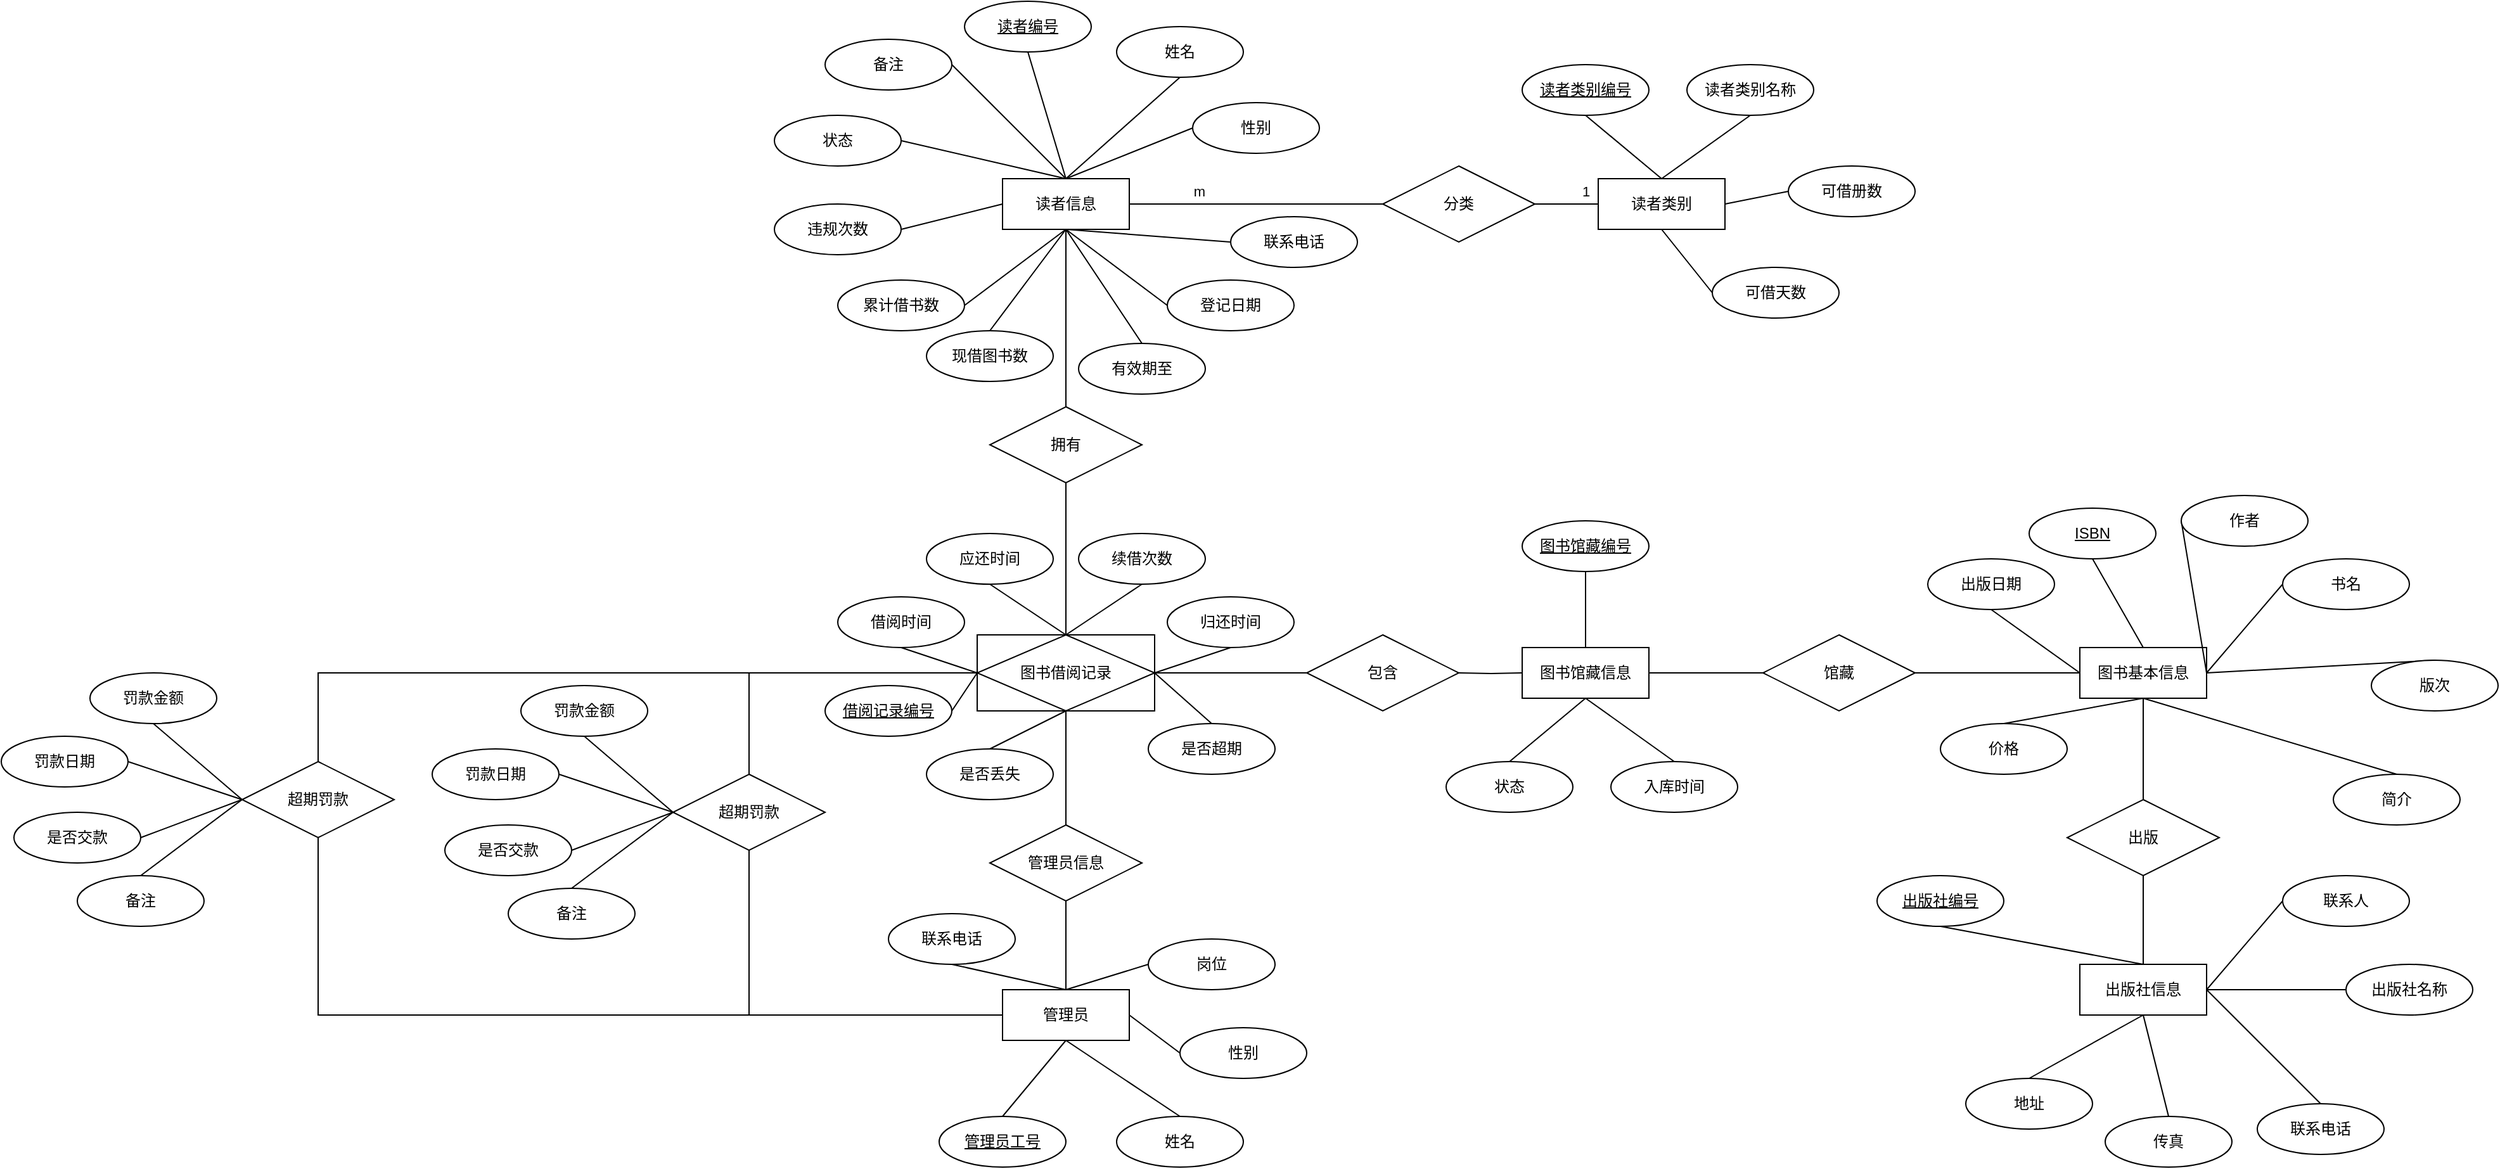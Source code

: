 <mxfile version="22.0.8" type="github">
  <diagram id="R2lEEEUBdFMjLlhIrx00" name="Page-1">
    <mxGraphModel dx="2385" dy="833" grid="1" gridSize="10" guides="1" tooltips="1" connect="1" arrows="1" fold="1" page="1" pageScale="1" pageWidth="850" pageHeight="1100" math="0" shadow="0" extFonts="Permanent Marker^https://fonts.googleapis.com/css?family=Permanent+Marker">
      <root>
        <mxCell id="0" />
        <mxCell id="1" parent="0" />
        <mxCell id="UUBswNinvHV-n9F3zUPU-14" style="edgeStyle=orthogonalEdgeStyle;rounded=0;orthogonalLoop=1;jettySize=auto;html=1;exitX=0.5;exitY=1;exitDx=0;exitDy=0;entryX=0.5;entryY=0;entryDx=0;entryDy=0;endArrow=none;endFill=0;" parent="1" source="UUBswNinvHV-n9F3zUPU-1" target="UUBswNinvHV-n9F3zUPU-7" edge="1">
          <mxGeometry relative="1" as="geometry">
            <mxPoint x="360" y="290" as="targetPoint" />
          </mxGeometry>
        </mxCell>
        <mxCell id="UUBswNinvHV-n9F3zUPU-20" style="edgeStyle=orthogonalEdgeStyle;rounded=0;orthogonalLoop=1;jettySize=auto;html=1;exitX=1;exitY=0.5;exitDx=0;exitDy=0;entryX=0;entryY=0.5;entryDx=0;entryDy=0;endArrow=none;endFill=0;" parent="1" source="UUBswNinvHV-n9F3zUPU-1" target="UUBswNinvHV-n9F3zUPU-10" edge="1">
          <mxGeometry relative="1" as="geometry" />
        </mxCell>
        <mxCell id="v0DrafONalcWk9p2pyet-10" value="m" style="edgeLabel;html=1;align=center;verticalAlign=middle;resizable=0;points=[];" parent="UUBswNinvHV-n9F3zUPU-20" vertex="1" connectable="0">
          <mxGeometry x="-0.369" y="-1" relative="1" as="geometry">
            <mxPoint x="-8" y="-11" as="offset" />
          </mxGeometry>
        </mxCell>
        <mxCell id="UUBswNinvHV-n9F3zUPU-1" value="读者信息" style="whiteSpace=wrap;html=1;align=center;" parent="1" vertex="1">
          <mxGeometry x="310" y="200" width="100" height="40" as="geometry" />
        </mxCell>
        <mxCell id="UUBswNinvHV-n9F3zUPU-2" value="读者类别" style="whiteSpace=wrap;html=1;align=center;" parent="1" vertex="1">
          <mxGeometry x="780" y="200" width="100" height="40" as="geometry" />
        </mxCell>
        <mxCell id="UUBswNinvHV-n9F3zUPU-4" value="图书基本信息" style="whiteSpace=wrap;html=1;align=center;" parent="1" vertex="1">
          <mxGeometry x="1160" y="570" width="100" height="40" as="geometry" />
        </mxCell>
        <mxCell id="_ayOVga4STQOzdCGKLwu-93" style="edgeStyle=orthogonalEdgeStyle;rounded=0;orthogonalLoop=1;jettySize=auto;html=1;exitX=0;exitY=0.5;exitDx=0;exitDy=0;entryX=0.5;entryY=1;entryDx=0;entryDy=0;endArrow=none;endFill=0;" edge="1" parent="1" source="UUBswNinvHV-n9F3zUPU-5" target="_ayOVga4STQOzdCGKLwu-83">
          <mxGeometry relative="1" as="geometry" />
        </mxCell>
        <mxCell id="UUBswNinvHV-n9F3zUPU-5" value="管理员" style="whiteSpace=wrap;html=1;align=center;" parent="1" vertex="1">
          <mxGeometry x="310" y="840" width="100" height="40" as="geometry" />
        </mxCell>
        <mxCell id="UUBswNinvHV-n9F3zUPU-15" style="edgeStyle=orthogonalEdgeStyle;rounded=0;orthogonalLoop=1;jettySize=auto;html=1;exitX=0.5;exitY=1;exitDx=0;exitDy=0;entryX=0.5;entryY=0;entryDx=0;entryDy=0;endArrow=none;endFill=0;" parent="1" source="UUBswNinvHV-n9F3zUPU-7" edge="1">
          <mxGeometry relative="1" as="geometry">
            <mxPoint x="360" y="570" as="targetPoint" />
          </mxGeometry>
        </mxCell>
        <mxCell id="UUBswNinvHV-n9F3zUPU-7" value="拥有" style="shape=rhombus;perimeter=rhombusPerimeter;whiteSpace=wrap;html=1;align=center;" parent="1" vertex="1">
          <mxGeometry x="300" y="380" width="120" height="60" as="geometry" />
        </mxCell>
        <mxCell id="UUBswNinvHV-n9F3zUPU-17" style="edgeStyle=orthogonalEdgeStyle;rounded=0;orthogonalLoop=1;jettySize=auto;html=1;exitX=0.5;exitY=1;exitDx=0;exitDy=0;entryX=0.5;entryY=0;entryDx=0;entryDy=0;endArrow=none;endFill=0;" parent="1" source="UUBswNinvHV-n9F3zUPU-8" target="UUBswNinvHV-n9F3zUPU-5" edge="1">
          <mxGeometry relative="1" as="geometry" />
        </mxCell>
        <mxCell id="UUBswNinvHV-n9F3zUPU-8" value="管理员信息" style="shape=rhombus;perimeter=rhombusPerimeter;whiteSpace=wrap;html=1;align=center;" parent="1" vertex="1">
          <mxGeometry x="300" y="710" width="120" height="60" as="geometry" />
        </mxCell>
        <mxCell id="_ayOVga4STQOzdCGKLwu-38" style="edgeStyle=orthogonalEdgeStyle;rounded=0;orthogonalLoop=1;jettySize=auto;html=1;exitX=1;exitY=0.5;exitDx=0;exitDy=0;entryX=0;entryY=0.5;entryDx=0;entryDy=0;endArrow=none;endFill=0;" edge="1" parent="1" target="_ayOVga4STQOzdCGKLwu-23">
          <mxGeometry relative="1" as="geometry">
            <mxPoint x="670" y="590" as="sourcePoint" />
          </mxGeometry>
        </mxCell>
        <mxCell id="UUBswNinvHV-n9F3zUPU-9" value="包含" style="shape=rhombus;perimeter=rhombusPerimeter;whiteSpace=wrap;html=1;align=center;" parent="1" vertex="1">
          <mxGeometry x="550" y="560" width="120" height="60" as="geometry" />
        </mxCell>
        <mxCell id="UUBswNinvHV-n9F3zUPU-21" style="edgeStyle=orthogonalEdgeStyle;rounded=0;orthogonalLoop=1;jettySize=auto;html=1;exitX=1;exitY=0.5;exitDx=0;exitDy=0;entryX=0;entryY=0.5;entryDx=0;entryDy=0;endArrow=none;endFill=0;" parent="1" source="UUBswNinvHV-n9F3zUPU-10" target="UUBswNinvHV-n9F3zUPU-2" edge="1">
          <mxGeometry relative="1" as="geometry" />
        </mxCell>
        <mxCell id="v0DrafONalcWk9p2pyet-9" value="1" style="edgeLabel;html=1;align=center;verticalAlign=middle;resizable=0;points=[];" parent="UUBswNinvHV-n9F3zUPU-21" vertex="1" connectable="0">
          <mxGeometry x="-0.152" y="-2" relative="1" as="geometry">
            <mxPoint x="19" y="-12" as="offset" />
          </mxGeometry>
        </mxCell>
        <mxCell id="UUBswNinvHV-n9F3zUPU-10" value="分类" style="shape=rhombus;perimeter=rhombusPerimeter;whiteSpace=wrap;html=1;align=center;" parent="1" vertex="1">
          <mxGeometry x="610" y="190" width="120" height="60" as="geometry" />
        </mxCell>
        <mxCell id="_ayOVga4STQOzdCGKLwu-78" style="edgeStyle=orthogonalEdgeStyle;rounded=0;orthogonalLoop=1;jettySize=auto;html=1;exitX=0.5;exitY=1;exitDx=0;exitDy=0;entryX=0;entryY=0.5;entryDx=0;entryDy=0;endArrow=none;endFill=0;" edge="1" parent="1" source="UUBswNinvHV-n9F3zUPU-11" target="UUBswNinvHV-n9F3zUPU-5">
          <mxGeometry relative="1" as="geometry" />
        </mxCell>
        <mxCell id="UUBswNinvHV-n9F3zUPU-11" value="超期罚款" style="shape=rhombus;perimeter=rhombusPerimeter;whiteSpace=wrap;html=1;align=center;" parent="1" vertex="1">
          <mxGeometry x="50" y="670" width="120" height="60" as="geometry" />
        </mxCell>
        <mxCell id="v0DrafONalcWk9p2pyet-30" style="rounded=0;orthogonalLoop=1;jettySize=auto;html=1;exitX=0.5;exitY=1;exitDx=0;exitDy=0;entryX=0.5;entryY=0;entryDx=0;entryDy=0;endArrow=none;endFill=0;" parent="1" source="v0DrafONalcWk9p2pyet-1" target="UUBswNinvHV-n9F3zUPU-1" edge="1">
          <mxGeometry relative="1" as="geometry" />
        </mxCell>
        <mxCell id="v0DrafONalcWk9p2pyet-1" value="读者编号" style="ellipse;whiteSpace=wrap;html=1;align=center;fontStyle=4;" parent="1" vertex="1">
          <mxGeometry x="280" y="60" width="100" height="40" as="geometry" />
        </mxCell>
        <mxCell id="v0DrafONalcWk9p2pyet-32" style="rounded=0;orthogonalLoop=1;jettySize=auto;html=1;exitX=0.5;exitY=1;exitDx=0;exitDy=0;entryX=0.5;entryY=0;entryDx=0;entryDy=0;endArrow=none;endFill=0;" parent="1" source="v0DrafONalcWk9p2pyet-2" target="UUBswNinvHV-n9F3zUPU-2" edge="1">
          <mxGeometry relative="1" as="geometry" />
        </mxCell>
        <mxCell id="v0DrafONalcWk9p2pyet-2" value="读者类别编号" style="ellipse;whiteSpace=wrap;html=1;align=center;fontStyle=4;" parent="1" vertex="1">
          <mxGeometry x="720" y="110" width="100" height="40" as="geometry" />
        </mxCell>
        <mxCell id="v0DrafONalcWk9p2pyet-48" style="rounded=0;orthogonalLoop=1;jettySize=auto;html=1;exitX=0.5;exitY=0;exitDx=0;exitDy=0;endArrow=none;endFill=0;" parent="1" source="v0DrafONalcWk9p2pyet-3" edge="1">
          <mxGeometry relative="1" as="geometry">
            <mxPoint x="360" y="880" as="targetPoint" />
          </mxGeometry>
        </mxCell>
        <mxCell id="v0DrafONalcWk9p2pyet-3" value="管理员工号" style="ellipse;whiteSpace=wrap;html=1;align=center;fontStyle=4;" parent="1" vertex="1">
          <mxGeometry x="260" y="940" width="100" height="40" as="geometry" />
        </mxCell>
        <mxCell id="v0DrafONalcWk9p2pyet-35" style="rounded=0;orthogonalLoop=1;jettySize=auto;html=1;exitX=0.5;exitY=1;exitDx=0;exitDy=0;entryX=0.5;entryY=0;entryDx=0;entryDy=0;endArrow=none;endFill=0;" parent="1" source="v0DrafONalcWk9p2pyet-4" target="UUBswNinvHV-n9F3zUPU-4" edge="1">
          <mxGeometry relative="1" as="geometry" />
        </mxCell>
        <mxCell id="v0DrafONalcWk9p2pyet-4" value="ISBN" style="ellipse;whiteSpace=wrap;html=1;align=center;fontStyle=4;" parent="1" vertex="1">
          <mxGeometry x="1120" y="460" width="100" height="40" as="geometry" />
        </mxCell>
        <mxCell id="_ayOVga4STQOzdCGKLwu-99" style="rounded=0;orthogonalLoop=1;jettySize=auto;html=1;exitX=1;exitY=0.5;exitDx=0;exitDy=0;entryX=0;entryY=0.5;entryDx=0;entryDy=0;endArrow=none;endFill=0;" edge="1" parent="1" source="v0DrafONalcWk9p2pyet-6" target="_ayOVga4STQOzdCGKLwu-71">
          <mxGeometry relative="1" as="geometry" />
        </mxCell>
        <mxCell id="v0DrafONalcWk9p2pyet-6" value="借阅记录编号" style="ellipse;whiteSpace=wrap;html=1;align=center;fontStyle=4;" parent="1" vertex="1">
          <mxGeometry x="170" y="600" width="100" height="40" as="geometry" />
        </mxCell>
        <mxCell id="v0DrafONalcWk9p2pyet-31" style="rounded=0;orthogonalLoop=1;jettySize=auto;html=1;exitX=0.5;exitY=1;exitDx=0;exitDy=0;endArrow=none;endFill=0;" parent="1" source="v0DrafONalcWk9p2pyet-11" edge="1">
          <mxGeometry relative="1" as="geometry">
            <mxPoint x="360" y="200" as="targetPoint" />
          </mxGeometry>
        </mxCell>
        <mxCell id="v0DrafONalcWk9p2pyet-11" value="姓名" style="ellipse;whiteSpace=wrap;html=1;align=center;" parent="1" vertex="1">
          <mxGeometry x="400" y="80" width="100" height="40" as="geometry" />
        </mxCell>
        <mxCell id="v0DrafONalcWk9p2pyet-33" style="rounded=0;orthogonalLoop=1;jettySize=auto;html=1;exitX=0.5;exitY=1;exitDx=0;exitDy=0;endArrow=none;endFill=0;" parent="1" source="v0DrafONalcWk9p2pyet-12" edge="1">
          <mxGeometry relative="1" as="geometry">
            <mxPoint x="830" y="200" as="targetPoint" />
          </mxGeometry>
        </mxCell>
        <mxCell id="v0DrafONalcWk9p2pyet-12" value="读者类别名称" style="ellipse;whiteSpace=wrap;html=1;align=center;" parent="1" vertex="1">
          <mxGeometry x="850" y="110" width="100" height="40" as="geometry" />
        </mxCell>
        <mxCell id="v0DrafONalcWk9p2pyet-34" style="rounded=0;orthogonalLoop=1;jettySize=auto;html=1;exitX=0;exitY=0.5;exitDx=0;exitDy=0;entryX=0.5;entryY=1;entryDx=0;entryDy=0;endArrow=none;endFill=0;" parent="1" source="v0DrafONalcWk9p2pyet-13" target="UUBswNinvHV-n9F3zUPU-2" edge="1">
          <mxGeometry relative="1" as="geometry" />
        </mxCell>
        <mxCell id="v0DrafONalcWk9p2pyet-13" value="可借天数" style="ellipse;whiteSpace=wrap;html=1;align=center;" parent="1" vertex="1">
          <mxGeometry x="870" y="270" width="100" height="40" as="geometry" />
        </mxCell>
        <mxCell id="v0DrafONalcWk9p2pyet-47" style="rounded=0;orthogonalLoop=1;jettySize=auto;html=1;exitX=0.5;exitY=0;exitDx=0;exitDy=0;entryX=0.5;entryY=1;entryDx=0;entryDy=0;endArrow=none;endFill=0;" parent="1" source="v0DrafONalcWk9p2pyet-14" target="UUBswNinvHV-n9F3zUPU-5" edge="1">
          <mxGeometry relative="1" as="geometry" />
        </mxCell>
        <mxCell id="v0DrafONalcWk9p2pyet-14" value="姓名" style="ellipse;whiteSpace=wrap;html=1;align=center;" parent="1" vertex="1">
          <mxGeometry x="400" y="940" width="100" height="40" as="geometry" />
        </mxCell>
        <mxCell id="v0DrafONalcWk9p2pyet-36" style="rounded=0;orthogonalLoop=1;jettySize=auto;html=1;exitX=0;exitY=0.5;exitDx=0;exitDy=0;entryX=1;entryY=0.5;entryDx=0;entryDy=0;endArrow=none;endFill=0;" parent="1" source="v0DrafONalcWk9p2pyet-15" target="UUBswNinvHV-n9F3zUPU-4" edge="1">
          <mxGeometry relative="1" as="geometry" />
        </mxCell>
        <mxCell id="v0DrafONalcWk9p2pyet-15" value="作者" style="ellipse;whiteSpace=wrap;html=1;align=center;" parent="1" vertex="1">
          <mxGeometry x="1240" y="450" width="100" height="40" as="geometry" />
        </mxCell>
        <mxCell id="v0DrafONalcWk9p2pyet-37" style="rounded=0;orthogonalLoop=1;jettySize=auto;html=1;exitX=0;exitY=0.5;exitDx=0;exitDy=0;endArrow=none;endFill=0;" parent="1" source="v0DrafONalcWk9p2pyet-16" edge="1">
          <mxGeometry relative="1" as="geometry">
            <mxPoint x="1260" y="590" as="targetPoint" />
          </mxGeometry>
        </mxCell>
        <mxCell id="v0DrafONalcWk9p2pyet-16" value="书名" style="ellipse;whiteSpace=wrap;html=1;align=center;" parent="1" vertex="1">
          <mxGeometry x="1320" y="500" width="100" height="40" as="geometry" />
        </mxCell>
        <mxCell id="v0DrafONalcWk9p2pyet-38" style="rounded=0;orthogonalLoop=1;jettySize=auto;html=1;exitX=0.5;exitY=0;exitDx=0;exitDy=0;endArrow=none;endFill=0;" parent="1" source="v0DrafONalcWk9p2pyet-17" edge="1">
          <mxGeometry relative="1" as="geometry">
            <mxPoint x="1260" y="590" as="targetPoint" />
          </mxGeometry>
        </mxCell>
        <mxCell id="v0DrafONalcWk9p2pyet-17" value="版次" style="ellipse;whiteSpace=wrap;html=1;align=center;" parent="1" vertex="1">
          <mxGeometry x="1390" y="580" width="100" height="40" as="geometry" />
        </mxCell>
        <mxCell id="v0DrafONalcWk9p2pyet-39" style="rounded=0;orthogonalLoop=1;jettySize=auto;html=1;exitX=0.5;exitY=0;exitDx=0;exitDy=0;entryX=0.5;entryY=1;entryDx=0;entryDy=0;endArrow=none;endFill=0;" parent="1" source="v0DrafONalcWk9p2pyet-18" target="UUBswNinvHV-n9F3zUPU-4" edge="1">
          <mxGeometry relative="1" as="geometry" />
        </mxCell>
        <mxCell id="v0DrafONalcWk9p2pyet-18" value="简介" style="ellipse;whiteSpace=wrap;html=1;align=center;" parent="1" vertex="1">
          <mxGeometry x="1360" y="670" width="100" height="40" as="geometry" />
        </mxCell>
        <mxCell id="v0DrafONalcWk9p2pyet-40" style="rounded=0;orthogonalLoop=1;jettySize=auto;html=1;exitX=0.5;exitY=0;exitDx=0;exitDy=0;endArrow=none;endFill=0;" parent="1" source="v0DrafONalcWk9p2pyet-19" edge="1">
          <mxGeometry relative="1" as="geometry">
            <mxPoint x="1210" y="610" as="targetPoint" />
          </mxGeometry>
        </mxCell>
        <mxCell id="v0DrafONalcWk9p2pyet-19" value="价格" style="ellipse;whiteSpace=wrap;html=1;align=center;" parent="1" vertex="1">
          <mxGeometry x="1050" y="630" width="100" height="40" as="geometry" />
        </mxCell>
        <mxCell id="_ayOVga4STQOzdCGKLwu-100" style="rounded=0;orthogonalLoop=1;jettySize=auto;html=1;exitX=0.5;exitY=1;exitDx=0;exitDy=0;endArrow=none;endFill=0;" edge="1" parent="1" source="v0DrafONalcWk9p2pyet-22">
          <mxGeometry relative="1" as="geometry">
            <mxPoint x="290" y="590" as="targetPoint" />
          </mxGeometry>
        </mxCell>
        <mxCell id="v0DrafONalcWk9p2pyet-22" value="借阅时间" style="ellipse;whiteSpace=wrap;html=1;align=center;" parent="1" vertex="1">
          <mxGeometry x="180" y="530" width="100" height="40" as="geometry" />
        </mxCell>
        <mxCell id="_ayOVga4STQOzdCGKLwu-94" style="rounded=0;orthogonalLoop=1;jettySize=auto;html=1;exitX=0.5;exitY=1;exitDx=0;exitDy=0;entryX=0.5;entryY=0;entryDx=0;entryDy=0;endArrow=none;endFill=0;" edge="1" parent="1" source="v0DrafONalcWk9p2pyet-23" target="_ayOVga4STQOzdCGKLwu-71">
          <mxGeometry relative="1" as="geometry" />
        </mxCell>
        <mxCell id="v0DrafONalcWk9p2pyet-23" value="应还时间" style="ellipse;whiteSpace=wrap;html=1;align=center;" parent="1" vertex="1">
          <mxGeometry x="250" y="480" width="100" height="40" as="geometry" />
        </mxCell>
        <mxCell id="_ayOVga4STQOzdCGKLwu-96" style="rounded=0;orthogonalLoop=1;jettySize=auto;html=1;exitX=0.5;exitY=1;exitDx=0;exitDy=0;entryX=1;entryY=0.5;entryDx=0;entryDy=0;endArrow=none;endFill=0;" edge="1" parent="1" source="v0DrafONalcWk9p2pyet-24" target="_ayOVga4STQOzdCGKLwu-71">
          <mxGeometry relative="1" as="geometry" />
        </mxCell>
        <mxCell id="v0DrafONalcWk9p2pyet-24" value="归还时间" style="ellipse;whiteSpace=wrap;html=1;align=center;" parent="1" vertex="1">
          <mxGeometry x="440" y="530" width="100" height="40" as="geometry" />
        </mxCell>
        <mxCell id="v0DrafONalcWk9p2pyet-54" style="rounded=0;orthogonalLoop=1;jettySize=auto;html=1;exitX=1;exitY=0.5;exitDx=0;exitDy=0;endArrow=none;endFill=0;entryX=0;entryY=0.5;entryDx=0;entryDy=0;" parent="1" source="v0DrafONalcWk9p2pyet-27" edge="1" target="UUBswNinvHV-n9F3zUPU-11">
          <mxGeometry relative="1" as="geometry">
            <mxPoint x="-70" y="570" as="targetPoint" />
          </mxGeometry>
        </mxCell>
        <mxCell id="v0DrafONalcWk9p2pyet-27" value="罚款日期" style="ellipse;whiteSpace=wrap;html=1;align=center;" parent="1" vertex="1">
          <mxGeometry x="-140" y="650" width="100" height="40" as="geometry" />
        </mxCell>
        <mxCell id="v0DrafONalcWk9p2pyet-53" style="rounded=0;orthogonalLoop=1;jettySize=auto;html=1;exitX=0.5;exitY=1;exitDx=0;exitDy=0;endArrow=none;endFill=0;entryX=0;entryY=0.5;entryDx=0;entryDy=0;" parent="1" source="v0DrafONalcWk9p2pyet-28" edge="1" target="UUBswNinvHV-n9F3zUPU-11">
          <mxGeometry relative="1" as="geometry">
            <mxPoint x="-70" y="570" as="targetPoint" />
          </mxGeometry>
        </mxCell>
        <mxCell id="v0DrafONalcWk9p2pyet-28" value="罚款金额" style="ellipse;whiteSpace=wrap;html=1;align=center;" parent="1" vertex="1">
          <mxGeometry x="-70" y="600" width="100" height="40" as="geometry" />
        </mxCell>
        <mxCell id="_ayOVga4STQOzdCGKLwu-2" style="rounded=0;orthogonalLoop=1;jettySize=auto;html=1;exitX=0;exitY=0.5;exitDx=0;exitDy=0;entryX=1;entryY=0.5;entryDx=0;entryDy=0;endArrow=none;endFill=0;" edge="1" parent="1" source="_ayOVga4STQOzdCGKLwu-1" target="UUBswNinvHV-n9F3zUPU-2">
          <mxGeometry relative="1" as="geometry" />
        </mxCell>
        <mxCell id="_ayOVga4STQOzdCGKLwu-1" value="可借册数" style="ellipse;whiteSpace=wrap;html=1;align=center;" vertex="1" parent="1">
          <mxGeometry x="930" y="190" width="100" height="40" as="geometry" />
        </mxCell>
        <mxCell id="_ayOVga4STQOzdCGKLwu-12" style="rounded=0;orthogonalLoop=1;jettySize=auto;html=1;exitX=0;exitY=0.5;exitDx=0;exitDy=0;entryX=0.5;entryY=0;entryDx=0;entryDy=0;endArrow=none;endFill=0;" edge="1" parent="1" source="_ayOVga4STQOzdCGKLwu-3" target="UUBswNinvHV-n9F3zUPU-1">
          <mxGeometry relative="1" as="geometry" />
        </mxCell>
        <mxCell id="_ayOVga4STQOzdCGKLwu-3" value="性别" style="ellipse;whiteSpace=wrap;html=1;align=center;" vertex="1" parent="1">
          <mxGeometry x="460" y="140" width="100" height="40" as="geometry" />
        </mxCell>
        <mxCell id="_ayOVga4STQOzdCGKLwu-13" style="rounded=0;orthogonalLoop=1;jettySize=auto;html=1;exitX=0;exitY=0.5;exitDx=0;exitDy=0;entryX=0.5;entryY=1;entryDx=0;entryDy=0;endArrow=none;endFill=0;" edge="1" parent="1" source="_ayOVga4STQOzdCGKLwu-4" target="UUBswNinvHV-n9F3zUPU-1">
          <mxGeometry relative="1" as="geometry" />
        </mxCell>
        <mxCell id="_ayOVga4STQOzdCGKLwu-4" value="联系电话" style="ellipse;whiteSpace=wrap;html=1;align=center;" vertex="1" parent="1">
          <mxGeometry x="490" y="230" width="100" height="40" as="geometry" />
        </mxCell>
        <mxCell id="_ayOVga4STQOzdCGKLwu-14" style="rounded=0;orthogonalLoop=1;jettySize=auto;html=1;exitX=0;exitY=0.5;exitDx=0;exitDy=0;endArrow=none;endFill=0;" edge="1" parent="1" source="_ayOVga4STQOzdCGKLwu-5">
          <mxGeometry relative="1" as="geometry">
            <mxPoint x="360" y="240" as="targetPoint" />
          </mxGeometry>
        </mxCell>
        <mxCell id="_ayOVga4STQOzdCGKLwu-5" value="登记日期" style="ellipse;whiteSpace=wrap;html=1;align=center;" vertex="1" parent="1">
          <mxGeometry x="440" y="280" width="100" height="40" as="geometry" />
        </mxCell>
        <mxCell id="_ayOVga4STQOzdCGKLwu-15" style="rounded=0;orthogonalLoop=1;jettySize=auto;html=1;exitX=0.5;exitY=0;exitDx=0;exitDy=0;endArrow=none;endFill=0;" edge="1" parent="1" source="_ayOVga4STQOzdCGKLwu-6">
          <mxGeometry relative="1" as="geometry">
            <mxPoint x="360" y="240" as="targetPoint" />
          </mxGeometry>
        </mxCell>
        <mxCell id="_ayOVga4STQOzdCGKLwu-6" value="有效期至" style="ellipse;whiteSpace=wrap;html=1;align=center;" vertex="1" parent="1">
          <mxGeometry x="370" y="330" width="100" height="40" as="geometry" />
        </mxCell>
        <mxCell id="_ayOVga4STQOzdCGKLwu-16" style="rounded=0;orthogonalLoop=1;jettySize=auto;html=1;exitX=0.5;exitY=0;exitDx=0;exitDy=0;endArrow=none;endFill=0;" edge="1" parent="1" source="_ayOVga4STQOzdCGKLwu-7">
          <mxGeometry relative="1" as="geometry">
            <mxPoint x="360" y="240" as="targetPoint" />
          </mxGeometry>
        </mxCell>
        <mxCell id="_ayOVga4STQOzdCGKLwu-7" value="现借图书数" style="ellipse;whiteSpace=wrap;html=1;align=center;" vertex="1" parent="1">
          <mxGeometry x="250" y="320" width="100" height="40" as="geometry" />
        </mxCell>
        <mxCell id="_ayOVga4STQOzdCGKLwu-17" style="rounded=0;orthogonalLoop=1;jettySize=auto;html=1;exitX=1;exitY=0.5;exitDx=0;exitDy=0;entryX=0.5;entryY=1;entryDx=0;entryDy=0;endArrow=none;endFill=0;" edge="1" parent="1" source="_ayOVga4STQOzdCGKLwu-8" target="UUBswNinvHV-n9F3zUPU-1">
          <mxGeometry relative="1" as="geometry" />
        </mxCell>
        <mxCell id="_ayOVga4STQOzdCGKLwu-8" value="累计借书数" style="ellipse;whiteSpace=wrap;html=1;align=center;" vertex="1" parent="1">
          <mxGeometry x="180" y="280" width="100" height="40" as="geometry" />
        </mxCell>
        <mxCell id="_ayOVga4STQOzdCGKLwu-18" style="rounded=0;orthogonalLoop=1;jettySize=auto;html=1;exitX=1;exitY=0.5;exitDx=0;exitDy=0;endArrow=none;endFill=0;entryX=0;entryY=0.5;entryDx=0;entryDy=0;" edge="1" parent="1" source="_ayOVga4STQOzdCGKLwu-9" target="UUBswNinvHV-n9F3zUPU-1">
          <mxGeometry relative="1" as="geometry">
            <mxPoint x="360" y="240" as="targetPoint" />
          </mxGeometry>
        </mxCell>
        <mxCell id="_ayOVga4STQOzdCGKLwu-9" value="违规次数" style="ellipse;whiteSpace=wrap;html=1;align=center;" vertex="1" parent="1">
          <mxGeometry x="130" y="220" width="100" height="40" as="geometry" />
        </mxCell>
        <mxCell id="_ayOVga4STQOzdCGKLwu-19" style="rounded=0;orthogonalLoop=1;jettySize=auto;html=1;exitX=1;exitY=0.5;exitDx=0;exitDy=0;endArrow=none;endFill=0;" edge="1" parent="1" source="_ayOVga4STQOzdCGKLwu-10">
          <mxGeometry relative="1" as="geometry">
            <mxPoint x="360" y="200" as="targetPoint" />
          </mxGeometry>
        </mxCell>
        <mxCell id="_ayOVga4STQOzdCGKLwu-10" value="状态" style="ellipse;whiteSpace=wrap;html=1;align=center;" vertex="1" parent="1">
          <mxGeometry x="130" y="150" width="100" height="40" as="geometry" />
        </mxCell>
        <mxCell id="_ayOVga4STQOzdCGKLwu-20" style="rounded=0;orthogonalLoop=1;jettySize=auto;html=1;exitX=1;exitY=0.5;exitDx=0;exitDy=0;endArrow=none;endFill=0;" edge="1" parent="1" source="_ayOVga4STQOzdCGKLwu-11">
          <mxGeometry relative="1" as="geometry">
            <mxPoint x="360" y="200" as="targetPoint" />
          </mxGeometry>
        </mxCell>
        <mxCell id="_ayOVga4STQOzdCGKLwu-11" value="备注" style="ellipse;whiteSpace=wrap;html=1;align=center;" vertex="1" parent="1">
          <mxGeometry x="170" y="90" width="100" height="40" as="geometry" />
        </mxCell>
        <mxCell id="_ayOVga4STQOzdCGKLwu-22" style="rounded=0;orthogonalLoop=1;jettySize=auto;html=1;exitX=0.5;exitY=1;exitDx=0;exitDy=0;entryX=0;entryY=0.5;entryDx=0;entryDy=0;endArrow=none;endFill=0;" edge="1" parent="1" source="_ayOVga4STQOzdCGKLwu-21" target="UUBswNinvHV-n9F3zUPU-4">
          <mxGeometry relative="1" as="geometry" />
        </mxCell>
        <mxCell id="_ayOVga4STQOzdCGKLwu-21" value="出版日期" style="ellipse;whiteSpace=wrap;html=1;align=center;" vertex="1" parent="1">
          <mxGeometry x="1040" y="500" width="100" height="40" as="geometry" />
        </mxCell>
        <mxCell id="_ayOVga4STQOzdCGKLwu-63" style="edgeStyle=orthogonalEdgeStyle;rounded=0;orthogonalLoop=1;jettySize=auto;html=1;exitX=1;exitY=0.5;exitDx=0;exitDy=0;entryX=0;entryY=0.5;entryDx=0;entryDy=0;endArrow=none;endFill=0;" edge="1" parent="1" source="_ayOVga4STQOzdCGKLwu-23" target="_ayOVga4STQOzdCGKLwu-62">
          <mxGeometry relative="1" as="geometry" />
        </mxCell>
        <mxCell id="_ayOVga4STQOzdCGKLwu-23" value="图书馆藏信息" style="whiteSpace=wrap;html=1;align=center;" vertex="1" parent="1">
          <mxGeometry x="720" y="570" width="100" height="40" as="geometry" />
        </mxCell>
        <mxCell id="_ayOVga4STQOzdCGKLwu-24" style="rounded=0;orthogonalLoop=1;jettySize=auto;html=1;exitX=0.5;exitY=1;exitDx=0;exitDy=0;entryX=0.5;entryY=0;entryDx=0;entryDy=0;endArrow=none;endFill=0;" edge="1" source="_ayOVga4STQOzdCGKLwu-25" target="_ayOVga4STQOzdCGKLwu-23" parent="1">
          <mxGeometry relative="1" as="geometry" />
        </mxCell>
        <mxCell id="_ayOVga4STQOzdCGKLwu-25" value="图书馆藏编号" style="ellipse;whiteSpace=wrap;html=1;align=center;fontStyle=4;" vertex="1" parent="1">
          <mxGeometry x="720" y="470" width="100" height="40" as="geometry" />
        </mxCell>
        <mxCell id="_ayOVga4STQOzdCGKLwu-32" style="rounded=0;orthogonalLoop=1;jettySize=auto;html=1;exitX=0.5;exitY=0;exitDx=0;exitDy=0;entryX=0.5;entryY=1;entryDx=0;entryDy=0;endArrow=none;endFill=0;" edge="1" source="_ayOVga4STQOzdCGKLwu-33" target="_ayOVga4STQOzdCGKLwu-23" parent="1">
          <mxGeometry relative="1" as="geometry" />
        </mxCell>
        <mxCell id="_ayOVga4STQOzdCGKLwu-33" value="入库时间" style="ellipse;whiteSpace=wrap;html=1;align=center;" vertex="1" parent="1">
          <mxGeometry x="790" y="660" width="100" height="40" as="geometry" />
        </mxCell>
        <mxCell id="_ayOVga4STQOzdCGKLwu-34" style="rounded=0;orthogonalLoop=1;jettySize=auto;html=1;exitX=0.5;exitY=0;exitDx=0;exitDy=0;endArrow=none;endFill=0;" edge="1" source="_ayOVga4STQOzdCGKLwu-35" parent="1">
          <mxGeometry relative="1" as="geometry">
            <mxPoint x="770" y="610" as="targetPoint" />
          </mxGeometry>
        </mxCell>
        <mxCell id="_ayOVga4STQOzdCGKLwu-35" value="状态" style="ellipse;whiteSpace=wrap;html=1;align=center;" vertex="1" parent="1">
          <mxGeometry x="660" y="660" width="100" height="40" as="geometry" />
        </mxCell>
        <mxCell id="_ayOVga4STQOzdCGKLwu-41" value="出版社信息" style="whiteSpace=wrap;html=1;align=center;" vertex="1" parent="1">
          <mxGeometry x="1160" y="820" width="100" height="40" as="geometry" />
        </mxCell>
        <mxCell id="_ayOVga4STQOzdCGKLwu-42" style="rounded=0;orthogonalLoop=1;jettySize=auto;html=1;exitX=0.5;exitY=1;exitDx=0;exitDy=0;entryX=0.5;entryY=0;entryDx=0;entryDy=0;endArrow=none;endFill=0;" edge="1" source="_ayOVga4STQOzdCGKLwu-43" target="_ayOVga4STQOzdCGKLwu-41" parent="1">
          <mxGeometry relative="1" as="geometry" />
        </mxCell>
        <mxCell id="_ayOVga4STQOzdCGKLwu-43" value="出版社编号" style="ellipse;whiteSpace=wrap;html=1;align=center;fontStyle=4;" vertex="1" parent="1">
          <mxGeometry x="1000" y="750" width="100" height="40" as="geometry" />
        </mxCell>
        <mxCell id="_ayOVga4STQOzdCGKLwu-44" style="rounded=0;orthogonalLoop=1;jettySize=auto;html=1;exitX=0;exitY=0.5;exitDx=0;exitDy=0;entryX=1;entryY=0.5;entryDx=0;entryDy=0;endArrow=none;endFill=0;" edge="1" source="_ayOVga4STQOzdCGKLwu-45" target="_ayOVga4STQOzdCGKLwu-41" parent="1">
          <mxGeometry relative="1" as="geometry" />
        </mxCell>
        <mxCell id="_ayOVga4STQOzdCGKLwu-45" value="出版社名称" style="ellipse;whiteSpace=wrap;html=1;align=center;" vertex="1" parent="1">
          <mxGeometry x="1370" y="820" width="100" height="40" as="geometry" />
        </mxCell>
        <mxCell id="_ayOVga4STQOzdCGKLwu-46" style="rounded=0;orthogonalLoop=1;jettySize=auto;html=1;exitX=0;exitY=0.5;exitDx=0;exitDy=0;endArrow=none;endFill=0;" edge="1" source="_ayOVga4STQOzdCGKLwu-47" parent="1">
          <mxGeometry relative="1" as="geometry">
            <mxPoint x="1260" y="840" as="targetPoint" />
          </mxGeometry>
        </mxCell>
        <mxCell id="_ayOVga4STQOzdCGKLwu-47" value="联系人" style="ellipse;whiteSpace=wrap;html=1;align=center;" vertex="1" parent="1">
          <mxGeometry x="1320" y="750" width="100" height="40" as="geometry" />
        </mxCell>
        <mxCell id="_ayOVga4STQOzdCGKLwu-48" style="rounded=0;orthogonalLoop=1;jettySize=auto;html=1;exitX=0.5;exitY=0;exitDx=0;exitDy=0;endArrow=none;endFill=0;" edge="1" source="_ayOVga4STQOzdCGKLwu-49" parent="1">
          <mxGeometry relative="1" as="geometry">
            <mxPoint x="1260" y="840" as="targetPoint" />
          </mxGeometry>
        </mxCell>
        <mxCell id="_ayOVga4STQOzdCGKLwu-49" value="联系电话" style="ellipse;whiteSpace=wrap;html=1;align=center;" vertex="1" parent="1">
          <mxGeometry x="1300" y="930" width="100" height="40" as="geometry" />
        </mxCell>
        <mxCell id="_ayOVga4STQOzdCGKLwu-50" style="rounded=0;orthogonalLoop=1;jettySize=auto;html=1;exitX=0.5;exitY=0;exitDx=0;exitDy=0;entryX=0.5;entryY=1;entryDx=0;entryDy=0;endArrow=none;endFill=0;" edge="1" source="_ayOVga4STQOzdCGKLwu-51" target="_ayOVga4STQOzdCGKLwu-41" parent="1">
          <mxGeometry relative="1" as="geometry" />
        </mxCell>
        <mxCell id="_ayOVga4STQOzdCGKLwu-51" value="传真" style="ellipse;whiteSpace=wrap;html=1;align=center;" vertex="1" parent="1">
          <mxGeometry x="1180" y="940" width="100" height="40" as="geometry" />
        </mxCell>
        <mxCell id="_ayOVga4STQOzdCGKLwu-52" style="rounded=0;orthogonalLoop=1;jettySize=auto;html=1;exitX=0.5;exitY=0;exitDx=0;exitDy=0;endArrow=none;endFill=0;" edge="1" source="_ayOVga4STQOzdCGKLwu-53" parent="1">
          <mxGeometry relative="1" as="geometry">
            <mxPoint x="1210" y="860" as="targetPoint" />
          </mxGeometry>
        </mxCell>
        <mxCell id="_ayOVga4STQOzdCGKLwu-53" value="地址" style="ellipse;whiteSpace=wrap;html=1;align=center;" vertex="1" parent="1">
          <mxGeometry x="1070" y="910" width="100" height="40" as="geometry" />
        </mxCell>
        <mxCell id="_ayOVga4STQOzdCGKLwu-59" style="edgeStyle=orthogonalEdgeStyle;rounded=0;orthogonalLoop=1;jettySize=auto;html=1;exitX=0.5;exitY=0;exitDx=0;exitDy=0;endArrow=none;endFill=0;" edge="1" parent="1" source="_ayOVga4STQOzdCGKLwu-58">
          <mxGeometry relative="1" as="geometry">
            <mxPoint x="1210" y="610" as="targetPoint" />
          </mxGeometry>
        </mxCell>
        <mxCell id="_ayOVga4STQOzdCGKLwu-60" style="edgeStyle=orthogonalEdgeStyle;rounded=0;orthogonalLoop=1;jettySize=auto;html=1;exitX=0.5;exitY=1;exitDx=0;exitDy=0;entryX=0.5;entryY=0;entryDx=0;entryDy=0;endArrow=none;endFill=0;" edge="1" parent="1" source="_ayOVga4STQOzdCGKLwu-58" target="_ayOVga4STQOzdCGKLwu-41">
          <mxGeometry relative="1" as="geometry" />
        </mxCell>
        <mxCell id="_ayOVga4STQOzdCGKLwu-58" value="出版" style="shape=rhombus;perimeter=rhombusPerimeter;whiteSpace=wrap;html=1;align=center;" vertex="1" parent="1">
          <mxGeometry x="1150" y="690" width="120" height="60" as="geometry" />
        </mxCell>
        <mxCell id="_ayOVga4STQOzdCGKLwu-64" style="edgeStyle=orthogonalEdgeStyle;rounded=0;orthogonalLoop=1;jettySize=auto;html=1;exitX=1;exitY=0.5;exitDx=0;exitDy=0;entryX=0;entryY=0.5;entryDx=0;entryDy=0;endArrow=none;endFill=0;" edge="1" parent="1" source="_ayOVga4STQOzdCGKLwu-62" target="UUBswNinvHV-n9F3zUPU-4">
          <mxGeometry relative="1" as="geometry" />
        </mxCell>
        <mxCell id="_ayOVga4STQOzdCGKLwu-62" value="馆藏" style="shape=rhombus;perimeter=rhombusPerimeter;whiteSpace=wrap;html=1;align=center;" vertex="1" parent="1">
          <mxGeometry x="910" y="560" width="120" height="60" as="geometry" />
        </mxCell>
        <mxCell id="_ayOVga4STQOzdCGKLwu-70" style="rounded=0;orthogonalLoop=1;jettySize=auto;html=1;exitX=0;exitY=0.5;exitDx=0;exitDy=0;entryX=1;entryY=0.5;entryDx=0;entryDy=0;endArrow=none;endFill=0;" edge="1" parent="1" source="_ayOVga4STQOzdCGKLwu-65" target="UUBswNinvHV-n9F3zUPU-5">
          <mxGeometry relative="1" as="geometry" />
        </mxCell>
        <mxCell id="_ayOVga4STQOzdCGKLwu-65" value="性别" style="ellipse;whiteSpace=wrap;html=1;align=center;" vertex="1" parent="1">
          <mxGeometry x="450" y="870" width="100" height="40" as="geometry" />
        </mxCell>
        <mxCell id="_ayOVga4STQOzdCGKLwu-69" style="rounded=0;orthogonalLoop=1;jettySize=auto;html=1;exitX=0;exitY=0.5;exitDx=0;exitDy=0;entryX=0.5;entryY=0;entryDx=0;entryDy=0;endArrow=none;endFill=0;" edge="1" parent="1" source="_ayOVga4STQOzdCGKLwu-66" target="UUBswNinvHV-n9F3zUPU-5">
          <mxGeometry relative="1" as="geometry" />
        </mxCell>
        <mxCell id="_ayOVga4STQOzdCGKLwu-66" value="岗位" style="ellipse;whiteSpace=wrap;html=1;align=center;" vertex="1" parent="1">
          <mxGeometry x="425" y="800" width="100" height="40" as="geometry" />
        </mxCell>
        <mxCell id="_ayOVga4STQOzdCGKLwu-68" style="rounded=0;orthogonalLoop=1;jettySize=auto;html=1;exitX=0.5;exitY=1;exitDx=0;exitDy=0;endArrow=none;endFill=0;" edge="1" parent="1" source="_ayOVga4STQOzdCGKLwu-67">
          <mxGeometry relative="1" as="geometry">
            <mxPoint x="360" y="840" as="targetPoint" />
          </mxGeometry>
        </mxCell>
        <mxCell id="_ayOVga4STQOzdCGKLwu-67" value="联系电话" style="ellipse;whiteSpace=wrap;html=1;align=center;" vertex="1" parent="1">
          <mxGeometry x="220" y="780" width="100" height="40" as="geometry" />
        </mxCell>
        <mxCell id="_ayOVga4STQOzdCGKLwu-77" style="edgeStyle=orthogonalEdgeStyle;rounded=0;orthogonalLoop=1;jettySize=auto;html=1;exitX=0;exitY=0.5;exitDx=0;exitDy=0;entryX=0.5;entryY=0;entryDx=0;entryDy=0;endArrow=none;endFill=0;" edge="1" parent="1" source="_ayOVga4STQOzdCGKLwu-71" target="UUBswNinvHV-n9F3zUPU-11">
          <mxGeometry relative="1" as="geometry" />
        </mxCell>
        <mxCell id="_ayOVga4STQOzdCGKLwu-92" style="edgeStyle=orthogonalEdgeStyle;rounded=0;orthogonalLoop=1;jettySize=auto;html=1;exitX=0;exitY=0.5;exitDx=0;exitDy=0;entryX=0.5;entryY=0;entryDx=0;entryDy=0;endArrow=none;endFill=0;" edge="1" parent="1" source="_ayOVga4STQOzdCGKLwu-71" target="_ayOVga4STQOzdCGKLwu-83">
          <mxGeometry relative="1" as="geometry" />
        </mxCell>
        <mxCell id="_ayOVga4STQOzdCGKLwu-101" style="edgeStyle=orthogonalEdgeStyle;rounded=0;orthogonalLoop=1;jettySize=auto;html=1;exitX=0.5;exitY=1;exitDx=0;exitDy=0;entryX=0.5;entryY=0;entryDx=0;entryDy=0;endArrow=none;endFill=0;" edge="1" parent="1" source="_ayOVga4STQOzdCGKLwu-71" target="UUBswNinvHV-n9F3zUPU-8">
          <mxGeometry relative="1" as="geometry" />
        </mxCell>
        <mxCell id="_ayOVga4STQOzdCGKLwu-102" style="edgeStyle=orthogonalEdgeStyle;rounded=0;orthogonalLoop=1;jettySize=auto;html=1;exitX=1;exitY=0.5;exitDx=0;exitDy=0;entryX=0;entryY=0.5;entryDx=0;entryDy=0;endArrow=none;endFill=0;" edge="1" parent="1" source="_ayOVga4STQOzdCGKLwu-71" target="UUBswNinvHV-n9F3zUPU-9">
          <mxGeometry relative="1" as="geometry" />
        </mxCell>
        <mxCell id="_ayOVga4STQOzdCGKLwu-71" value="图书借阅记录" style="shape=associativeEntity;whiteSpace=wrap;html=1;align=center;" vertex="1" parent="1">
          <mxGeometry x="290" y="560" width="140" height="60" as="geometry" />
        </mxCell>
        <mxCell id="_ayOVga4STQOzdCGKLwu-95" style="rounded=0;orthogonalLoop=1;jettySize=auto;html=1;exitX=0.5;exitY=1;exitDx=0;exitDy=0;endArrow=none;endFill=0;" edge="1" parent="1" source="_ayOVga4STQOzdCGKLwu-73">
          <mxGeometry relative="1" as="geometry">
            <mxPoint x="360" y="560" as="targetPoint" />
          </mxGeometry>
        </mxCell>
        <mxCell id="_ayOVga4STQOzdCGKLwu-73" value="续借次数" style="ellipse;whiteSpace=wrap;html=1;align=center;" vertex="1" parent="1">
          <mxGeometry x="370" y="480" width="100" height="40" as="geometry" />
        </mxCell>
        <mxCell id="_ayOVga4STQOzdCGKLwu-97" style="rounded=0;orthogonalLoop=1;jettySize=auto;html=1;exitX=0.5;exitY=0;exitDx=0;exitDy=0;endArrow=none;endFill=0;" edge="1" parent="1" source="_ayOVga4STQOzdCGKLwu-74">
          <mxGeometry relative="1" as="geometry">
            <mxPoint x="430" y="590" as="targetPoint" />
          </mxGeometry>
        </mxCell>
        <mxCell id="_ayOVga4STQOzdCGKLwu-74" value="是否超期" style="ellipse;whiteSpace=wrap;html=1;align=center;" vertex="1" parent="1">
          <mxGeometry x="425" y="630" width="100" height="40" as="geometry" />
        </mxCell>
        <mxCell id="_ayOVga4STQOzdCGKLwu-98" style="rounded=0;orthogonalLoop=1;jettySize=auto;html=1;exitX=0.5;exitY=0;exitDx=0;exitDy=0;entryX=0.5;entryY=1;entryDx=0;entryDy=0;endArrow=none;endFill=0;" edge="1" parent="1" source="_ayOVga4STQOzdCGKLwu-75" target="_ayOVga4STQOzdCGKLwu-71">
          <mxGeometry relative="1" as="geometry" />
        </mxCell>
        <mxCell id="_ayOVga4STQOzdCGKLwu-75" value="是否丢失" style="ellipse;whiteSpace=wrap;html=1;align=center;" vertex="1" parent="1">
          <mxGeometry x="250" y="650" width="100" height="40" as="geometry" />
        </mxCell>
        <mxCell id="_ayOVga4STQOzdCGKLwu-82" style="rounded=0;orthogonalLoop=1;jettySize=auto;html=1;exitX=1;exitY=0.5;exitDx=0;exitDy=0;entryX=0;entryY=0.5;entryDx=0;entryDy=0;endArrow=none;endFill=0;" edge="1" parent="1" source="_ayOVga4STQOzdCGKLwu-79" target="UUBswNinvHV-n9F3zUPU-11">
          <mxGeometry relative="1" as="geometry" />
        </mxCell>
        <mxCell id="_ayOVga4STQOzdCGKLwu-79" value="是否交款" style="ellipse;whiteSpace=wrap;html=1;align=center;" vertex="1" parent="1">
          <mxGeometry x="-130" y="710" width="100" height="40" as="geometry" />
        </mxCell>
        <mxCell id="_ayOVga4STQOzdCGKLwu-81" style="rounded=0;orthogonalLoop=1;jettySize=auto;html=1;exitX=0.5;exitY=0;exitDx=0;exitDy=0;endArrow=none;endFill=0;" edge="1" parent="1" source="_ayOVga4STQOzdCGKLwu-80">
          <mxGeometry relative="1" as="geometry">
            <mxPoint x="50" y="700" as="targetPoint" />
          </mxGeometry>
        </mxCell>
        <mxCell id="_ayOVga4STQOzdCGKLwu-80" value="备注" style="ellipse;whiteSpace=wrap;html=1;align=center;" vertex="1" parent="1">
          <mxGeometry x="-80" y="760" width="100" height="40" as="geometry" />
        </mxCell>
        <mxCell id="_ayOVga4STQOzdCGKLwu-83" value="超期罚款" style="shape=rhombus;perimeter=rhombusPerimeter;whiteSpace=wrap;html=1;align=center;" vertex="1" parent="1">
          <mxGeometry x="-290" y="660" width="120" height="60" as="geometry" />
        </mxCell>
        <mxCell id="_ayOVga4STQOzdCGKLwu-84" style="rounded=0;orthogonalLoop=1;jettySize=auto;html=1;exitX=1;exitY=0.5;exitDx=0;exitDy=0;endArrow=none;endFill=0;entryX=0;entryY=0.5;entryDx=0;entryDy=0;" edge="1" source="_ayOVga4STQOzdCGKLwu-85" target="_ayOVga4STQOzdCGKLwu-83" parent="1">
          <mxGeometry relative="1" as="geometry">
            <mxPoint x="-410" y="560" as="targetPoint" />
          </mxGeometry>
        </mxCell>
        <mxCell id="_ayOVga4STQOzdCGKLwu-85" value="罚款日期" style="ellipse;whiteSpace=wrap;html=1;align=center;" vertex="1" parent="1">
          <mxGeometry x="-480" y="640" width="100" height="40" as="geometry" />
        </mxCell>
        <mxCell id="_ayOVga4STQOzdCGKLwu-86" style="rounded=0;orthogonalLoop=1;jettySize=auto;html=1;exitX=0.5;exitY=1;exitDx=0;exitDy=0;endArrow=none;endFill=0;entryX=0;entryY=0.5;entryDx=0;entryDy=0;" edge="1" source="_ayOVga4STQOzdCGKLwu-87" target="_ayOVga4STQOzdCGKLwu-83" parent="1">
          <mxGeometry relative="1" as="geometry">
            <mxPoint x="-410" y="560" as="targetPoint" />
          </mxGeometry>
        </mxCell>
        <mxCell id="_ayOVga4STQOzdCGKLwu-87" value="罚款金额" style="ellipse;whiteSpace=wrap;html=1;align=center;" vertex="1" parent="1">
          <mxGeometry x="-410" y="590" width="100" height="40" as="geometry" />
        </mxCell>
        <mxCell id="_ayOVga4STQOzdCGKLwu-88" style="rounded=0;orthogonalLoop=1;jettySize=auto;html=1;exitX=1;exitY=0.5;exitDx=0;exitDy=0;entryX=0;entryY=0.5;entryDx=0;entryDy=0;endArrow=none;endFill=0;" edge="1" source="_ayOVga4STQOzdCGKLwu-89" target="_ayOVga4STQOzdCGKLwu-83" parent="1">
          <mxGeometry relative="1" as="geometry" />
        </mxCell>
        <mxCell id="_ayOVga4STQOzdCGKLwu-89" value="是否交款" style="ellipse;whiteSpace=wrap;html=1;align=center;" vertex="1" parent="1">
          <mxGeometry x="-470" y="700" width="100" height="40" as="geometry" />
        </mxCell>
        <mxCell id="_ayOVga4STQOzdCGKLwu-90" style="rounded=0;orthogonalLoop=1;jettySize=auto;html=1;exitX=0.5;exitY=0;exitDx=0;exitDy=0;endArrow=none;endFill=0;" edge="1" source="_ayOVga4STQOzdCGKLwu-91" parent="1">
          <mxGeometry relative="1" as="geometry">
            <mxPoint x="-290" y="690" as="targetPoint" />
          </mxGeometry>
        </mxCell>
        <mxCell id="_ayOVga4STQOzdCGKLwu-91" value="备注" style="ellipse;whiteSpace=wrap;html=1;align=center;" vertex="1" parent="1">
          <mxGeometry x="-420" y="750" width="100" height="40" as="geometry" />
        </mxCell>
      </root>
    </mxGraphModel>
  </diagram>
</mxfile>
